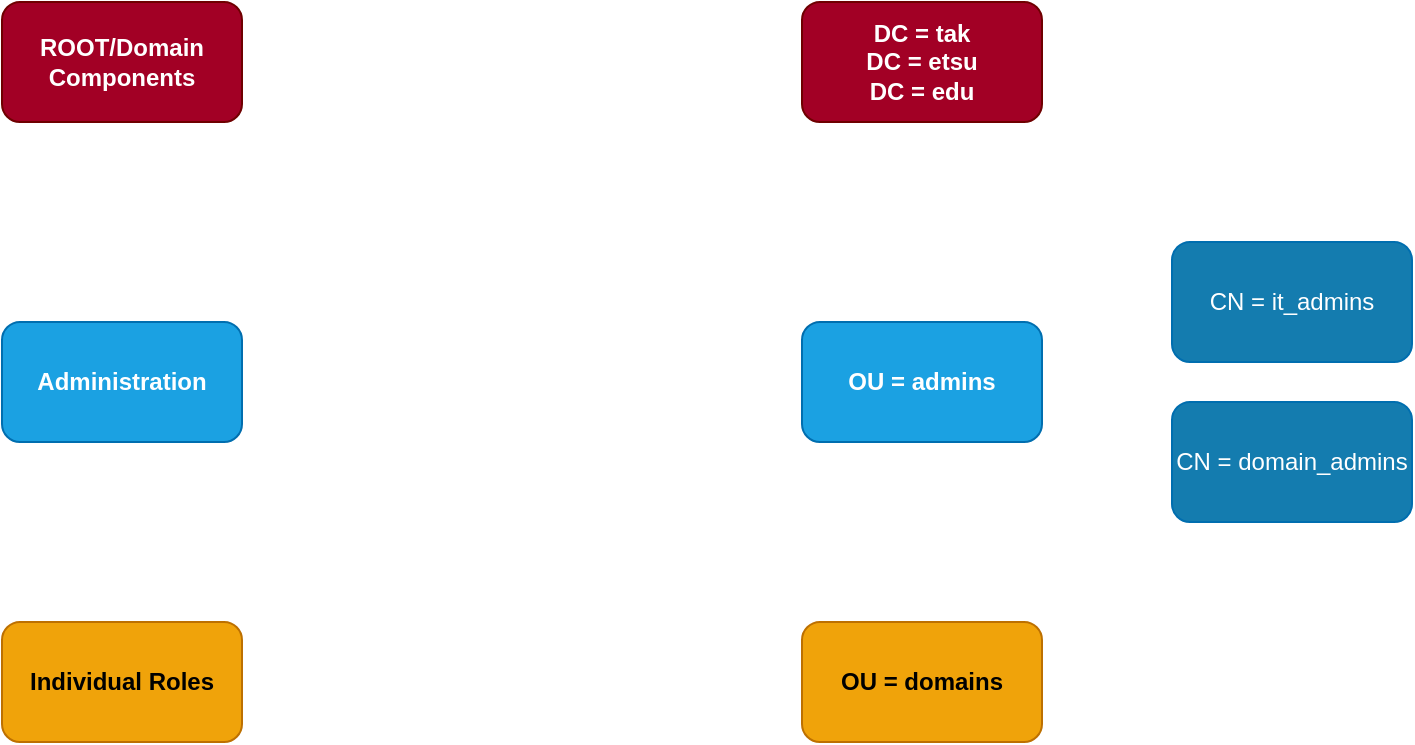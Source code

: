 <mxfile version="21.3.2" type="github">
  <diagram name="Page-1" id="zTNdSBpbhWN0Q77Bi_dt">
    <mxGraphModel dx="1712" dy="479" grid="1" gridSize="10" guides="1" tooltips="1" connect="1" arrows="1" fold="1" page="1" pageScale="1" pageWidth="850" pageHeight="1100" math="0" shadow="0">
      <root>
        <mxCell id="0" />
        <mxCell id="1" parent="0" />
        <mxCell id="sGRFZpxIaXYoMaDRyyh--1" value="&lt;b&gt;DC = tak&lt;br&gt;DC = etsu&lt;br&gt;DC = edu&lt;/b&gt;" style="rounded=1;whiteSpace=wrap;html=1;fillColor=#a20025;fontColor=#ffffff;strokeColor=#6F0000;" vertex="1" parent="1">
          <mxGeometry x="240" y="40" width="120" height="60" as="geometry" />
        </mxCell>
        <mxCell id="sGRFZpxIaXYoMaDRyyh--2" value="&lt;b&gt;ROOT/Domain Components&lt;/b&gt;" style="rounded=1;whiteSpace=wrap;html=1;fillColor=#a20025;fontColor=#ffffff;strokeColor=#6F0000;" vertex="1" parent="1">
          <mxGeometry x="-160" y="40" width="120" height="60" as="geometry" />
        </mxCell>
        <mxCell id="sGRFZpxIaXYoMaDRyyh--3" value="&lt;b&gt;OU = domains&lt;/b&gt;" style="rounded=1;whiteSpace=wrap;html=1;fillColor=#f0a30a;fontColor=#000000;strokeColor=#BD7000;" vertex="1" parent="1">
          <mxGeometry x="240" y="350" width="120" height="60" as="geometry" />
        </mxCell>
        <mxCell id="sGRFZpxIaXYoMaDRyyh--4" value="&lt;b&gt;OU = admins&lt;/b&gt;" style="rounded=1;whiteSpace=wrap;html=1;fillColor=#1ba1e2;fontColor=#ffffff;strokeColor=#006EAF;" vertex="1" parent="1">
          <mxGeometry x="240" y="200" width="120" height="60" as="geometry" />
        </mxCell>
        <mxCell id="sGRFZpxIaXYoMaDRyyh--5" value="&lt;b&gt;Administration&lt;/b&gt;" style="rounded=1;whiteSpace=wrap;html=1;fillColor=#1ba1e2;fontColor=#ffffff;strokeColor=#006EAF;" vertex="1" parent="1">
          <mxGeometry x="-160" y="200" width="120" height="60" as="geometry" />
        </mxCell>
        <mxCell id="sGRFZpxIaXYoMaDRyyh--6" value="&lt;b&gt;Individual Roles&lt;/b&gt;" style="rounded=1;whiteSpace=wrap;html=1;fillColor=#f0a30a;fontColor=#000000;strokeColor=#BD7000;" vertex="1" parent="1">
          <mxGeometry x="-160" y="350" width="120" height="60" as="geometry" />
        </mxCell>
        <mxCell id="sGRFZpxIaXYoMaDRyyh--7" value="CN = it_admins" style="rounded=1;whiteSpace=wrap;html=1;fillColor=#147caf;fontColor=#ffffff;strokeColor=#006EAF;" vertex="1" parent="1">
          <mxGeometry x="425" y="160" width="120" height="60" as="geometry" />
        </mxCell>
        <mxCell id="sGRFZpxIaXYoMaDRyyh--8" value="CN = domain_admins" style="rounded=1;whiteSpace=wrap;html=1;fillColor=#147caf;fontColor=#ffffff;strokeColor=#006EAF;" vertex="1" parent="1">
          <mxGeometry x="425" y="240" width="120" height="60" as="geometry" />
        </mxCell>
      </root>
    </mxGraphModel>
  </diagram>
</mxfile>
